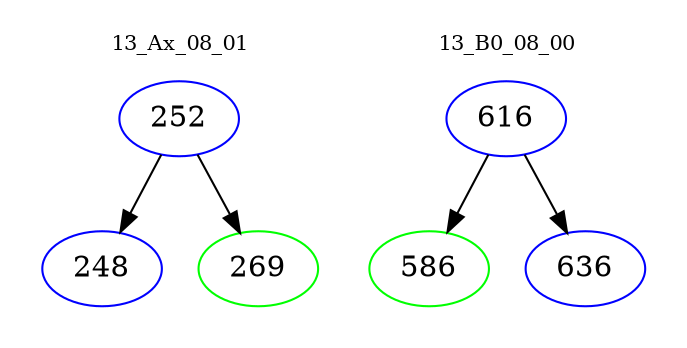 digraph{
subgraph cluster_0 {
color = white
label = "13_Ax_08_01";
fontsize=10;
T0_252 [label="252", color="blue"]
T0_252 -> T0_248 [color="black"]
T0_248 [label="248", color="blue"]
T0_252 -> T0_269 [color="black"]
T0_269 [label="269", color="green"]
}
subgraph cluster_1 {
color = white
label = "13_B0_08_00";
fontsize=10;
T1_616 [label="616", color="blue"]
T1_616 -> T1_586 [color="black"]
T1_586 [label="586", color="green"]
T1_616 -> T1_636 [color="black"]
T1_636 [label="636", color="blue"]
}
}
